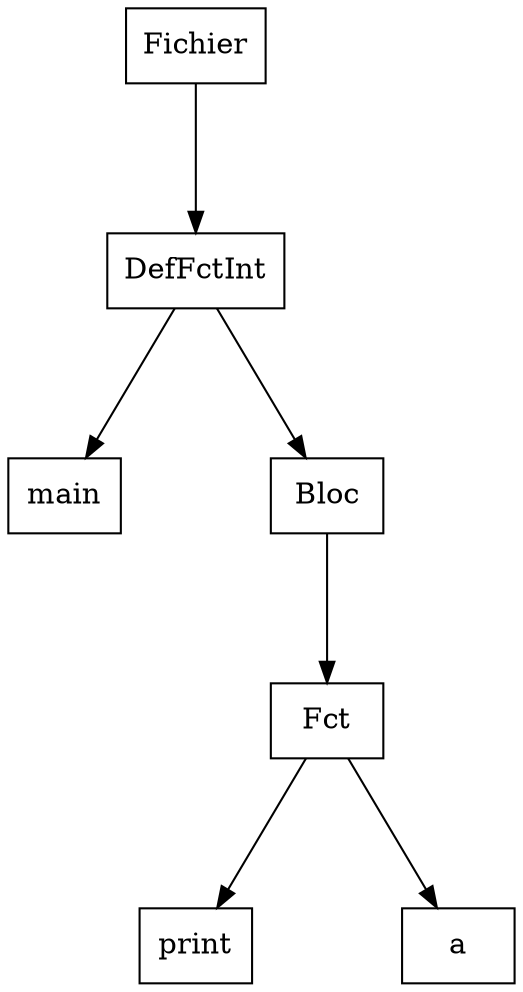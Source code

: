 digraph "ast"{

	nodesep=1;
	ranksep=1;

	N0 [label="Fichier", shape="box"];
	N1 [label="DefFctInt", shape="box"];
	N2 [label="main", shape="box"];
	N3 [label="Bloc", shape="box"];
	N4 [label="Fct", shape="box"];
	N5 [label="print", shape="box"];
	N6 [label="a", shape="box"];

	N1 -> N2; 
	N4 -> N5; 
	N4 -> N6; 
	N3 -> N4; 
	N1 -> N3; 
	N0 -> N1; 
}

